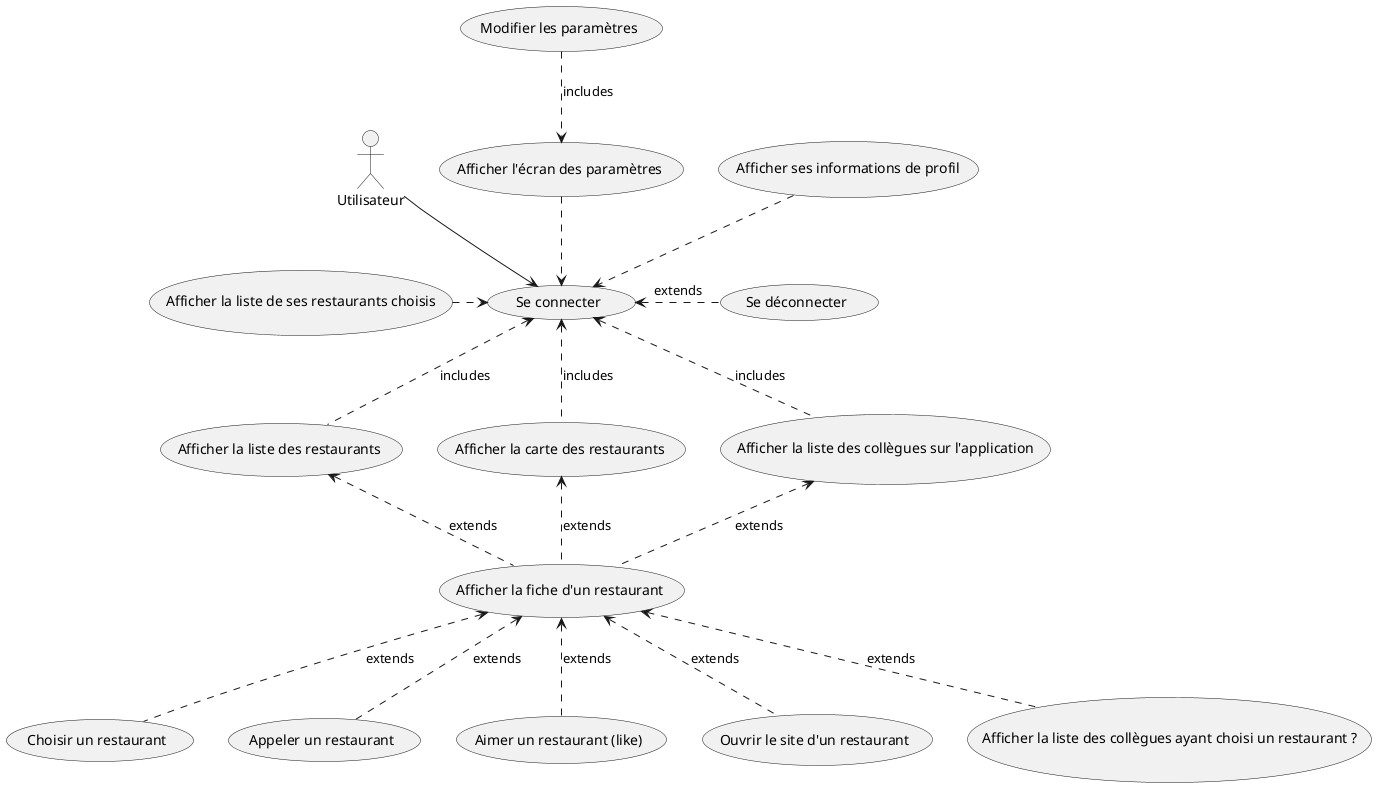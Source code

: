 @startuml
'https://plantuml.com/use-case-diagram
top to bottom direction

:Utilisateur: as U

usecase "Se connecter" as UC1
usecase "Afficher la liste des restaurants" as UC3
usecase "Afficher la carte des restaurants" as UC4
usecase "Afficher la liste des collègues sur l'application" as UC5
usecase "Afficher la fiche d'un restaurant" as UC6
usecase "Choisir un restaurant" as UC7
usecase "Appeler un restaurant" as UC8
usecase "Aimer un restaurant (like)" as UC9
usecase "Ouvrir le site d'un restaurant" as UC10
usecase "Afficher la liste des collègues ayant choisi un restaurant ?" as UC11
usecase "Faire une recherche de restaurant (sur chaque vue)" as UC12
usecase "Afficher l'écran des paramètres" as UC14
usecase "Modifier les paramètres" as UC15
usecase "Afficher ses informations de profil" as UC16
usecase "Afficher la liste de ses restaurants choisis" as UC17


usecase "Se déconnecter" as UC12


U --> UC1

UC1 <.. UC3 : includes
UC1 <.. UC4 : includes
UC1 <.. UC5 : includes

UC3 <.. UC6 : extends
UC4 <.. UC6 : extends
UC5 <.. UC6 : extends

UC6 <.. UC7 : extends
UC6 <.. UC8 : extends
UC6 <.. UC9 : extends
UC6 <.. UC10 : extends
UC6 <.. UC11 : extends

UC1 <. UC12 : extends

UC14 ..> UC1
UC16 ..> UC1
UC17 .> UC1

UC15 ..> UC14 : includes

@enduml